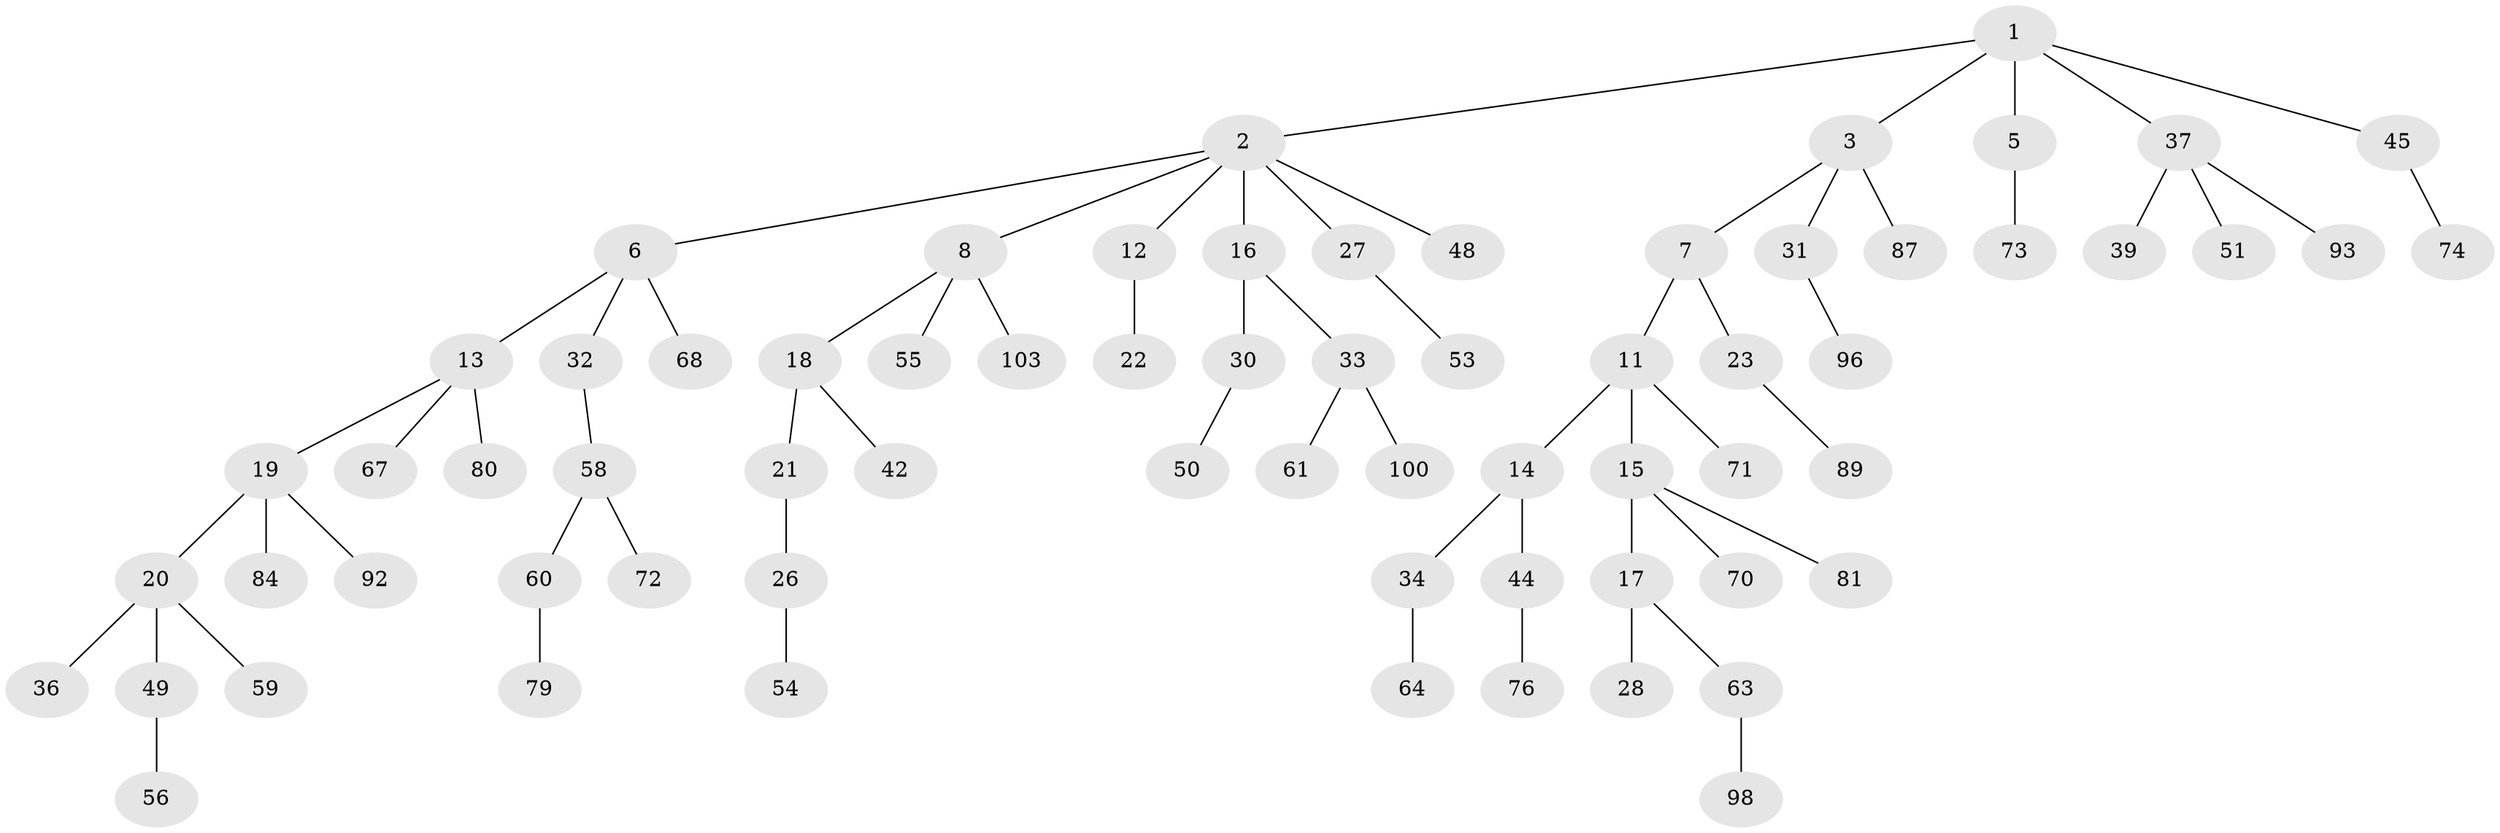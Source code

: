 // original degree distribution, {5: 0.05825242718446602, 4: 0.07766990291262135, 2: 0.20388349514563106, 1: 0.5048543689320388, 3: 0.1553398058252427}
// Generated by graph-tools (version 1.1) at 2025/42/03/06/25 10:42:04]
// undirected, 68 vertices, 67 edges
graph export_dot {
graph [start="1"]
  node [color=gray90,style=filled];
  1;
  2 [super="+4"];
  3 [super="+24"];
  5 [super="+10"];
  6 [super="+99"];
  7 [super="+62"];
  8 [super="+9"];
  11 [super="+66"];
  12 [super="+38"];
  13 [super="+43"];
  14;
  15 [super="+52"];
  16 [super="+75"];
  17 [super="+25"];
  18 [super="+65"];
  19 [super="+78"];
  20 [super="+29"];
  21;
  22;
  23 [super="+88"];
  26 [super="+47"];
  27 [super="+97"];
  28;
  30 [super="+86"];
  31 [super="+40"];
  32 [super="+41"];
  33 [super="+35"];
  34;
  36;
  37 [super="+46"];
  39 [super="+91"];
  42;
  44 [super="+57"];
  45 [super="+85"];
  48;
  49;
  50 [super="+82"];
  51;
  53;
  54;
  55;
  56 [super="+69"];
  58;
  59;
  60;
  61 [super="+77"];
  63 [super="+94"];
  64;
  67;
  68;
  70 [super="+101"];
  71;
  72 [super="+83"];
  73 [super="+90"];
  74;
  76;
  79 [super="+95"];
  80;
  81;
  84;
  87;
  89 [super="+102"];
  92;
  93;
  96;
  98;
  100;
  103;
  1 -- 2;
  1 -- 3;
  1 -- 5;
  1 -- 37;
  1 -- 45;
  2 -- 16;
  2 -- 27;
  2 -- 48;
  2 -- 6;
  2 -- 8;
  2 -- 12;
  3 -- 7;
  3 -- 31;
  3 -- 87;
  5 -- 73;
  6 -- 13;
  6 -- 32;
  6 -- 68;
  7 -- 11;
  7 -- 23;
  8 -- 18;
  8 -- 55;
  8 -- 103;
  11 -- 14;
  11 -- 15;
  11 -- 71;
  12 -- 22;
  13 -- 19;
  13 -- 67;
  13 -- 80;
  14 -- 34;
  14 -- 44;
  15 -- 17;
  15 -- 70;
  15 -- 81;
  16 -- 30;
  16 -- 33;
  17 -- 28;
  17 -- 63;
  18 -- 21;
  18 -- 42;
  19 -- 20;
  19 -- 84;
  19 -- 92;
  20 -- 36;
  20 -- 49;
  20 -- 59;
  21 -- 26;
  23 -- 89;
  26 -- 54;
  27 -- 53;
  30 -- 50;
  31 -- 96;
  32 -- 58;
  33 -- 61;
  33 -- 100;
  34 -- 64;
  37 -- 39;
  37 -- 51;
  37 -- 93;
  44 -- 76;
  45 -- 74;
  49 -- 56;
  58 -- 60;
  58 -- 72;
  60 -- 79;
  63 -- 98;
}
